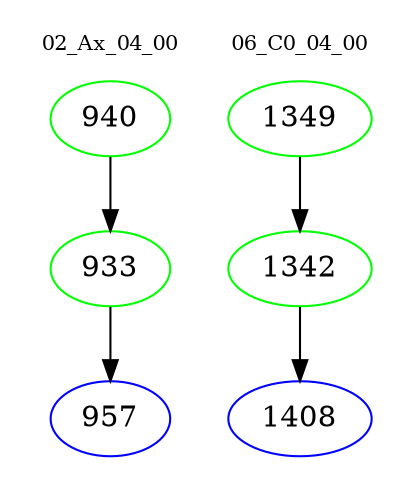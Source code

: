 digraph{
subgraph cluster_0 {
color = white
label = "02_Ax_04_00";
fontsize=10;
T0_940 [label="940", color="green"]
T0_940 -> T0_933 [color="black"]
T0_933 [label="933", color="green"]
T0_933 -> T0_957 [color="black"]
T0_957 [label="957", color="blue"]
}
subgraph cluster_1 {
color = white
label = "06_C0_04_00";
fontsize=10;
T1_1349 [label="1349", color="green"]
T1_1349 -> T1_1342 [color="black"]
T1_1342 [label="1342", color="green"]
T1_1342 -> T1_1408 [color="black"]
T1_1408 [label="1408", color="blue"]
}
}
